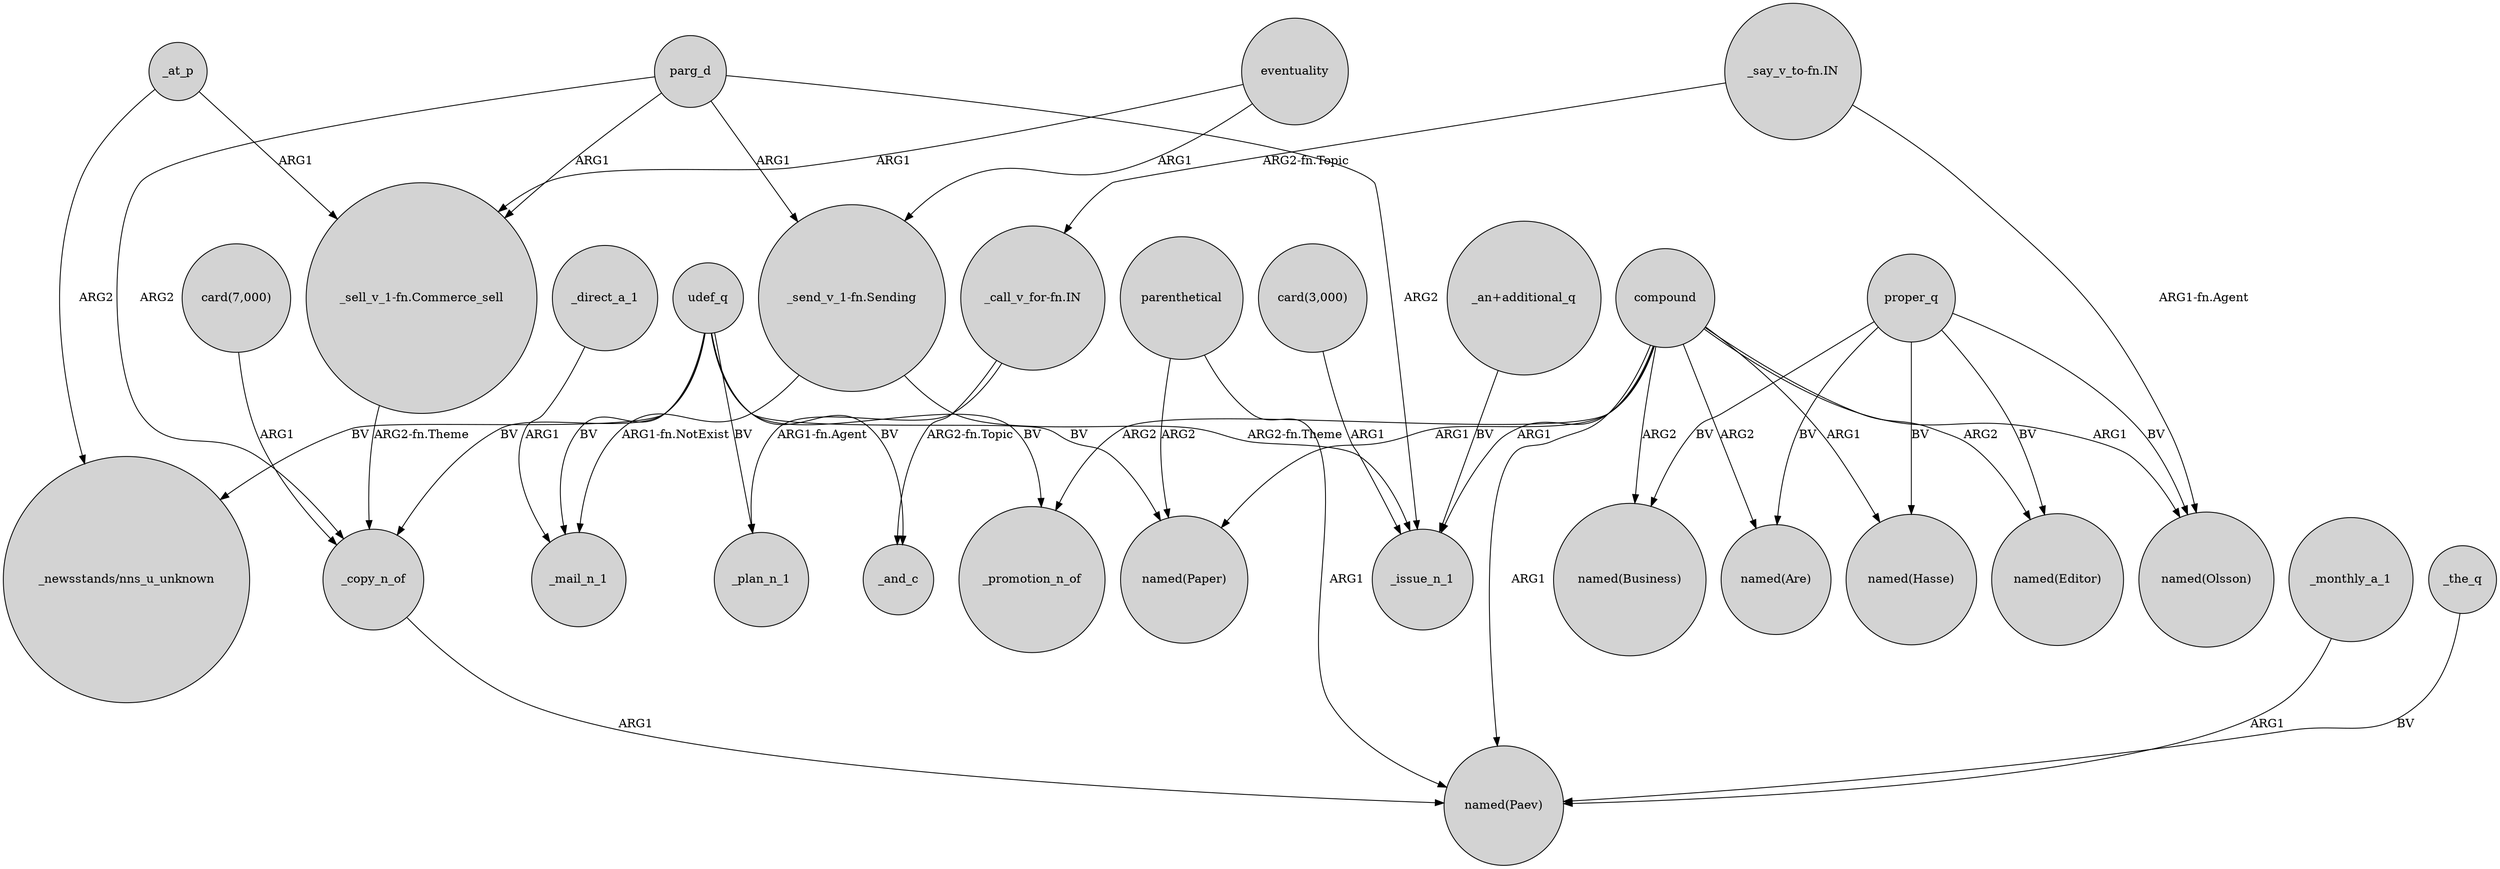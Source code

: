 digraph {
	node [shape=circle style=filled]
	"_send_v_1-fn.Sending" -> _mail_n_1 [label="ARG1-fn.NotExist"]
	eventuality -> "_sell_v_1-fn.Commerce_sell" [label=ARG1]
	"_send_v_1-fn.Sending" -> _issue_n_1 [label="ARG2-fn.Theme"]
	proper_q -> "named(Olsson)" [label=BV]
	proper_q -> "named(Business)" [label=BV]
	udef_q -> "named(Paper)" [label=BV]
	_at_p -> "_newsstands/nns_u_unknown" [label=ARG2]
	"_say_v_to-fn.IN" -> "named(Olsson)" [label="ARG1-fn.Agent"]
	compound -> "named(Paper)" [label=ARG1]
	compound -> _promotion_n_of [label=ARG2]
	_copy_n_of -> "named(Paev)" [label=ARG1]
	"_call_v_for-fn.IN" -> _plan_n_1 [label="ARG1-fn.Agent"]
	compound -> "named(Are)" [label=ARG2]
	parg_d -> "_sell_v_1-fn.Commerce_sell" [label=ARG1]
	_direct_a_1 -> _mail_n_1 [label=ARG1]
	parenthetical -> "named(Paev)" [label=ARG1]
	eventuality -> "_send_v_1-fn.Sending" [label=ARG1]
	proper_q -> "named(Are)" [label=BV]
	compound -> "named(Hasse)" [label=ARG1]
	compound -> "named(Editor)" [label=ARG2]
	parenthetical -> "named(Paper)" [label=ARG2]
	"_an+additional_q" -> _issue_n_1 [label=BV]
	udef_q -> _mail_n_1 [label=BV]
	udef_q -> _plan_n_1 [label=BV]
	parg_d -> _copy_n_of [label=ARG2]
	compound -> _issue_n_1 [label=ARG1]
	"_sell_v_1-fn.Commerce_sell" -> _copy_n_of [label="ARG2-fn.Theme"]
	"_say_v_to-fn.IN" -> "_call_v_for-fn.IN" [label="ARG2-fn.Topic"]
	udef_q -> _promotion_n_of [label=BV]
	"card(7,000)" -> _copy_n_of [label=ARG1]
	parg_d -> _issue_n_1 [label=ARG2]
	compound -> "named(Paev)" [label=ARG1]
	"card(3,000)" -> _issue_n_1 [label=ARG1]
	parg_d -> "_send_v_1-fn.Sending" [label=ARG1]
	"_call_v_for-fn.IN" -> _and_c [label="ARG2-fn.Topic"]
	_monthly_a_1 -> "named(Paev)" [label=ARG1]
	proper_q -> "named(Hasse)" [label=BV]
	udef_q -> _and_c [label=BV]
	compound -> "named(Business)" [label=ARG2]
	udef_q -> _copy_n_of [label=BV]
	_at_p -> "_sell_v_1-fn.Commerce_sell" [label=ARG1]
	_the_q -> "named(Paev)" [label=BV]
	udef_q -> "_newsstands/nns_u_unknown" [label=BV]
	compound -> "named(Olsson)" [label=ARG1]
	proper_q -> "named(Editor)" [label=BV]
}
